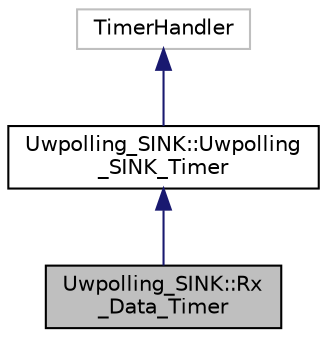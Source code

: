 digraph "Uwpolling_SINK::Rx_Data_Timer"
{
 // LATEX_PDF_SIZE
  edge [fontname="Helvetica",fontsize="10",labelfontname="Helvetica",labelfontsize="10"];
  node [fontname="Helvetica",fontsize="10",shape=record];
  Node1 [label="Uwpolling_SINK::Rx\l_Data_Timer",height=0.2,width=0.4,color="black", fillcolor="grey75", style="filled", fontcolor="black",tooltip="Class (inherited from Uwpolling_SINK_Timer) used to handle the time in which the NODE wait for the DA..."];
  Node2 -> Node1 [dir="back",color="midnightblue",fontsize="10",style="solid",fontname="Helvetica"];
  Node2 [label="Uwpolling_SINK::Uwpolling\l_SINK_Timer",height=0.2,width=0.4,color="black", fillcolor="white", style="filled",URL="$classUwpolling__SINK_1_1Uwpolling__SINK__Timer.html",tooltip="Class that describes the timer in the SINK."];
  Node3 -> Node2 [dir="back",color="midnightblue",fontsize="10",style="solid",fontname="Helvetica"];
  Node3 [label="TimerHandler",height=0.2,width=0.4,color="grey75", fillcolor="white", style="filled",tooltip=" "];
}
